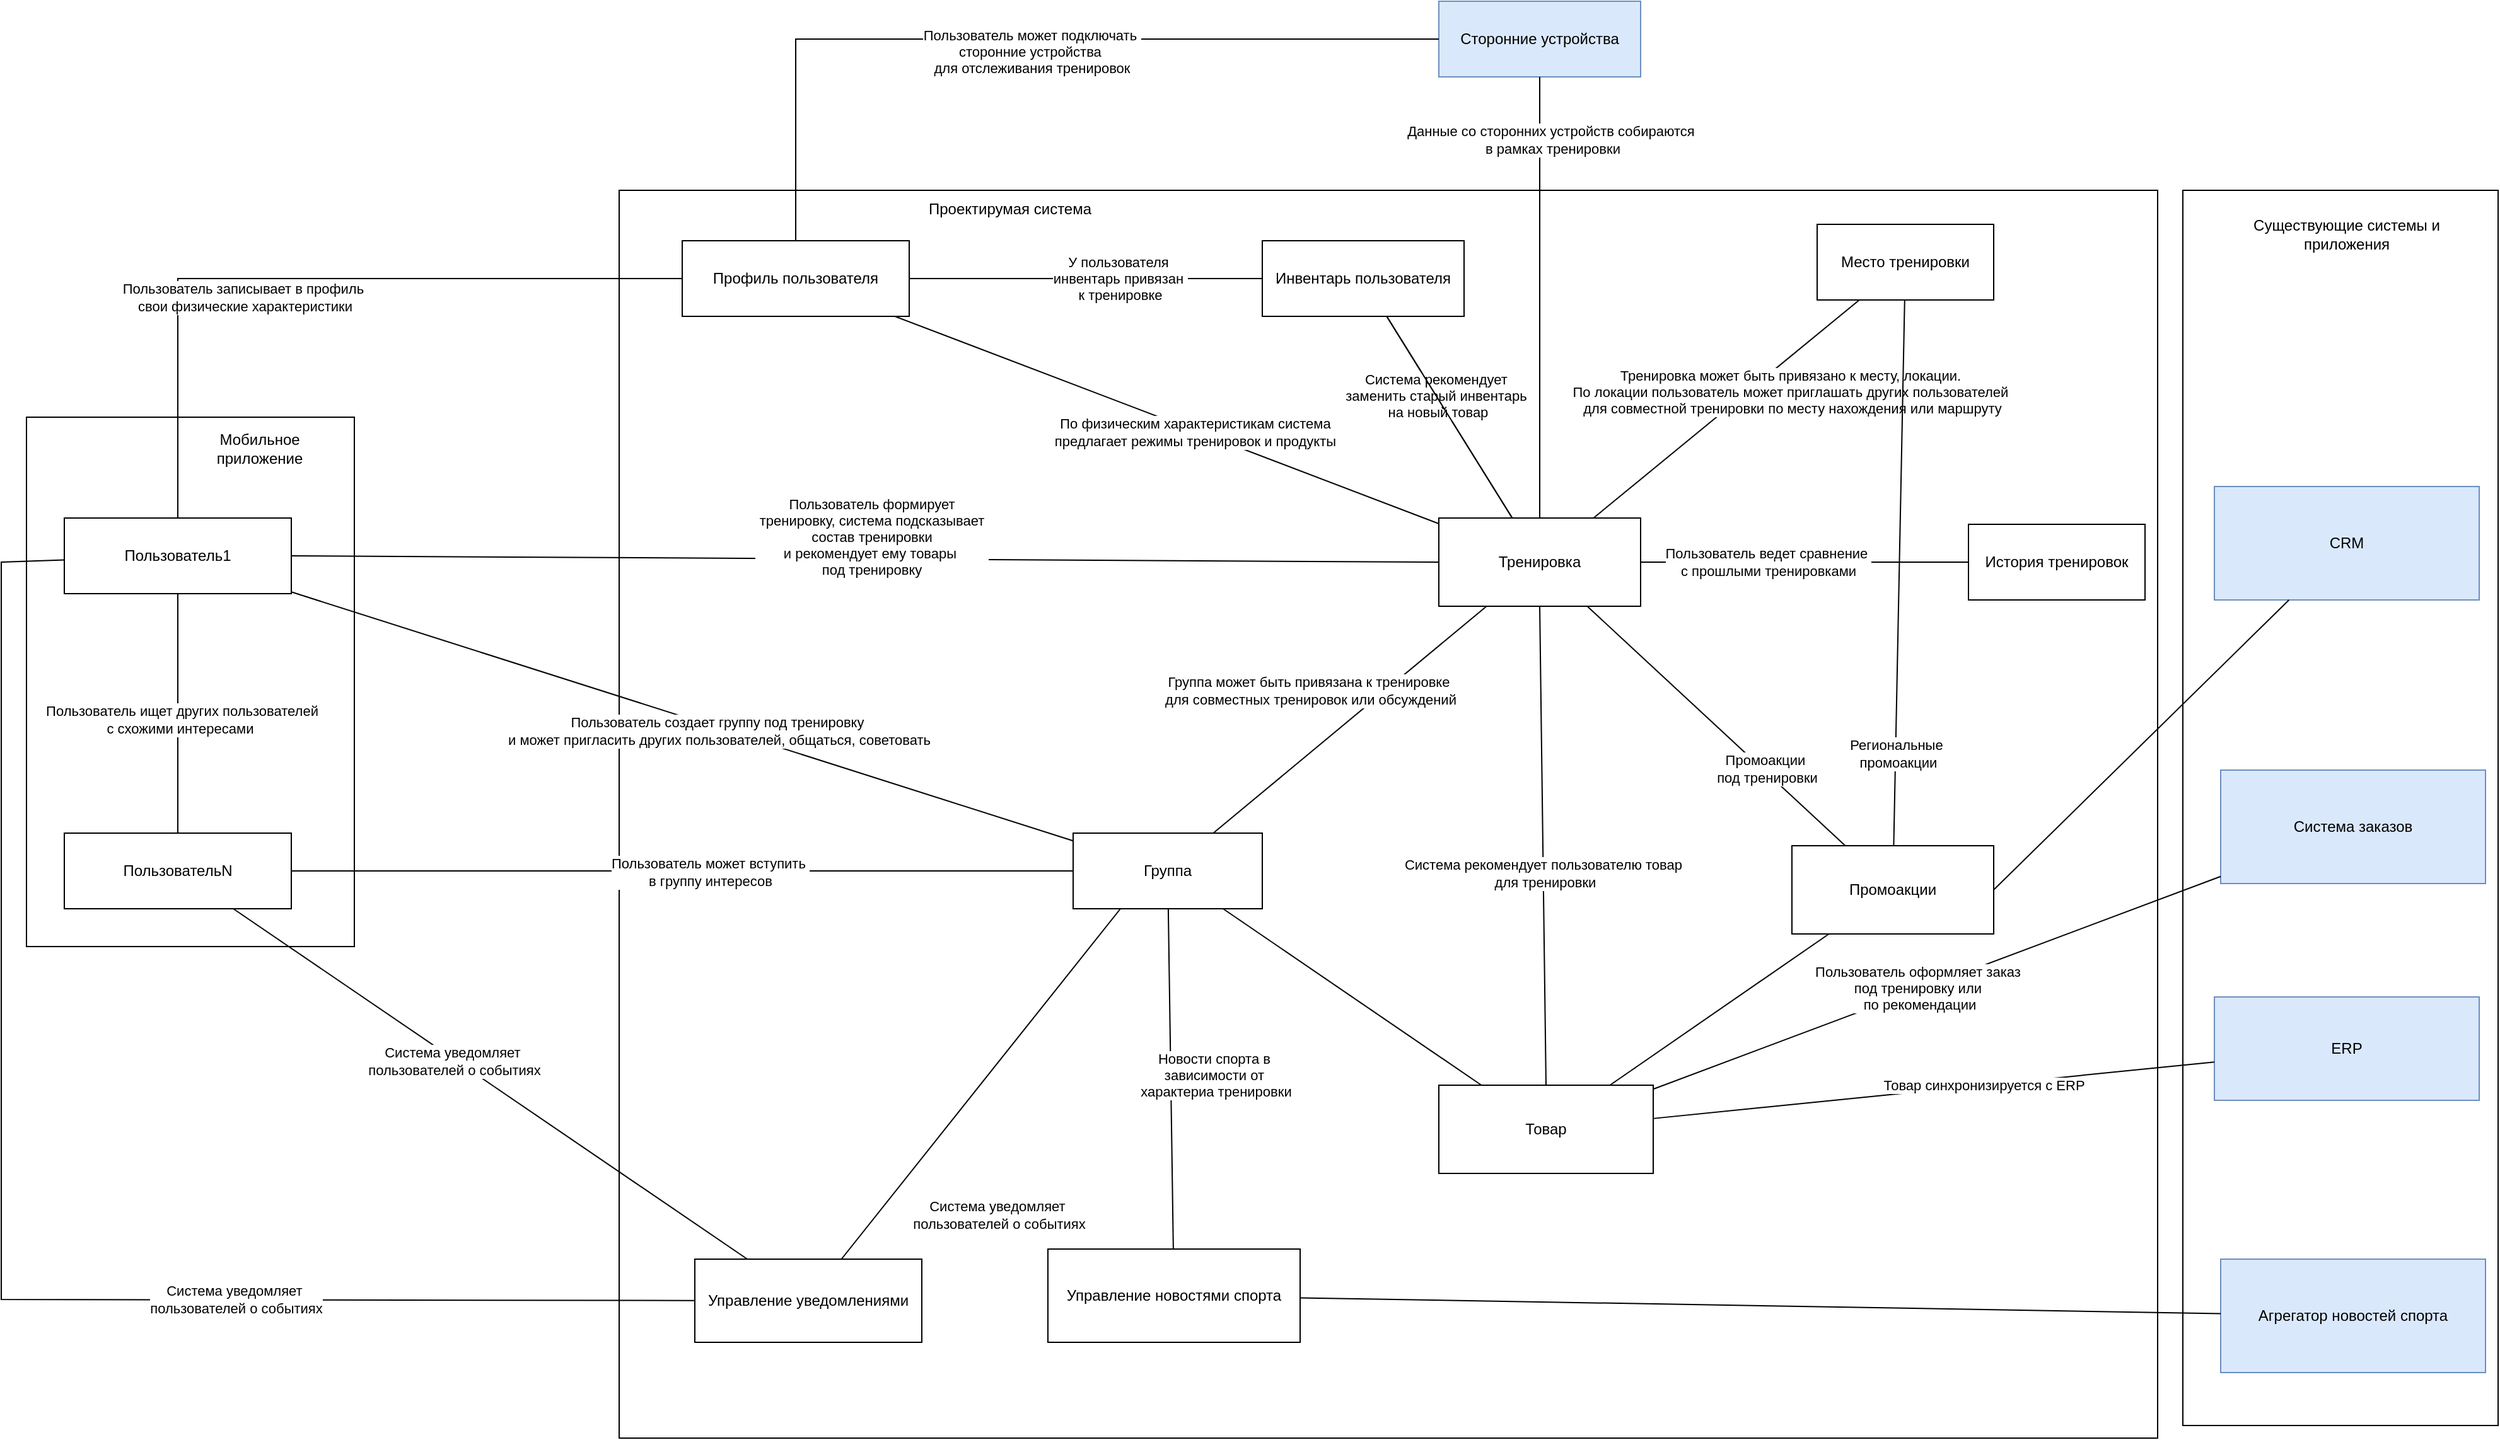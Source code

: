 <mxfile version="28.0.6">
  <diagram id="knsnF6ObBRKme7ACtTA0" name="Страница 1">
    <mxGraphModel dx="2741" dy="1985" grid="1" gridSize="10" guides="1" tooltips="1" connect="1" arrows="1" fold="1" page="1" pageScale="1" pageWidth="1169" pageHeight="827" math="0" shadow="0">
      <root>
        <mxCell id="0" />
        <mxCell id="1" parent="0" />
        <mxCell id="5rGbsbJMOas40W4paa9o-69" value="" style="rounded=0;whiteSpace=wrap;html=1;" vertex="1" parent="1">
          <mxGeometry x="1190" y="-500" width="250" height="980" as="geometry" />
        </mxCell>
        <mxCell id="5rGbsbJMOas40W4paa9o-66" value="" style="rounded=0;whiteSpace=wrap;html=1;" vertex="1" parent="1">
          <mxGeometry x="-520" y="-320" width="260" height="420" as="geometry" />
        </mxCell>
        <mxCell id="5rGbsbJMOas40W4paa9o-63" value="" style="rounded=0;whiteSpace=wrap;html=1;" vertex="1" parent="1">
          <mxGeometry x="-50" y="-500" width="1220" height="990" as="geometry" />
        </mxCell>
        <mxCell id="uNtTc-Wmph4pzVrM2ROG-3" value="Тренировка" style="rounded=0;whiteSpace=wrap;html=1;fillColor=#FFFFFF;" parent="1" vertex="1">
          <mxGeometry x="600" y="-240" width="160" height="70" as="geometry" />
        </mxCell>
        <mxCell id="uNtTc-Wmph4pzVrM2ROG-4" value="Группа" style="rounded=0;whiteSpace=wrap;html=1;" parent="1" vertex="1">
          <mxGeometry x="310" y="10" width="150" height="60" as="geometry" />
        </mxCell>
        <mxCell id="Q4NwFkbrb7sqt-uBTXur-2" value="Товар" style="rounded=0;whiteSpace=wrap;html=1;" parent="1" vertex="1">
          <mxGeometry x="600" y="210" width="170" height="70" as="geometry" />
        </mxCell>
        <mxCell id="Q4NwFkbrb7sqt-uBTXur-11" value="ERP" style="rounded=0;whiteSpace=wrap;html=1;fillColor=#dae8fc;strokeColor=#6c8ebf;" parent="1" vertex="1">
          <mxGeometry x="1215" y="140" width="210" height="82" as="geometry" />
        </mxCell>
        <mxCell id="Q4NwFkbrb7sqt-uBTXur-12" value="" style="endArrow=none;html=1;rounded=0;" parent="1" source="Q4NwFkbrb7sqt-uBTXur-2" target="Q4NwFkbrb7sqt-uBTXur-11" edge="1">
          <mxGeometry width="50" height="50" relative="1" as="geometry">
            <mxPoint x="450" y="290" as="sourcePoint" />
            <mxPoint x="500" y="240" as="targetPoint" />
          </mxGeometry>
        </mxCell>
        <mxCell id="DbaH6nA7okpj-h0mhGXv-4" value="Товар синхронизируется с ERP" style="edgeLabel;html=1;align=center;verticalAlign=middle;resizable=0;points=[];" parent="Q4NwFkbrb7sqt-uBTXur-12" vertex="1" connectable="0">
          <mxGeometry x="0.178" y="1" relative="1" as="geometry">
            <mxPoint y="1" as="offset" />
          </mxGeometry>
        </mxCell>
        <mxCell id="Q4NwFkbrb7sqt-uBTXur-13" value="" style="endArrow=none;html=1;rounded=0;entryX=0;entryY=0.5;entryDx=0;entryDy=0;exitX=1;exitY=0.5;exitDx=0;exitDy=0;" parent="1" source="a4ZsJ5WFxNML0yxiNX1Z-1" target="uNtTc-Wmph4pzVrM2ROG-3" edge="1">
          <mxGeometry width="50" height="50" relative="1" as="geometry">
            <mxPoint x="180" y="120" as="sourcePoint" />
            <mxPoint x="500" y="180" as="targetPoint" />
          </mxGeometry>
        </mxCell>
        <mxCell id="DbaH6nA7okpj-h0mhGXv-1" value="Пользователь формирует&lt;div&gt;&amp;nbsp;тренировку, система подсказывает&amp;nbsp;&lt;/div&gt;&lt;div&gt;состав тренировки&lt;/div&gt;&lt;div&gt;и рекомендует ему товары&amp;nbsp;&lt;/div&gt;&lt;div&gt;п&lt;span style=&quot;background-color: light-dark(#ffffff, var(--ge-dark-color, #121212)); color: light-dark(rgb(0, 0, 0), rgb(255, 255, 255));&quot;&gt;од тренировку&lt;/span&gt;&lt;/div&gt;" style="edgeLabel;html=1;align=center;verticalAlign=middle;resizable=0;points=[];" parent="Q4NwFkbrb7sqt-uBTXur-13" vertex="1" connectable="0">
          <mxGeometry x="0.117" y="-2" relative="1" as="geometry">
            <mxPoint x="-48" y="-20" as="offset" />
          </mxGeometry>
        </mxCell>
        <mxCell id="Q4NwFkbrb7sqt-uBTXur-14" value="" style="endArrow=none;html=1;rounded=0;exitX=0.5;exitY=0;exitDx=0;exitDy=0;entryX=0.5;entryY=1;entryDx=0;entryDy=0;" parent="1" source="Q4NwFkbrb7sqt-uBTXur-2" target="uNtTc-Wmph4pzVrM2ROG-3" edge="1">
          <mxGeometry width="50" height="50" relative="1" as="geometry">
            <mxPoint x="410" y="290" as="sourcePoint" />
            <mxPoint x="460" y="240" as="targetPoint" />
          </mxGeometry>
        </mxCell>
        <mxCell id="DbaH6nA7okpj-h0mhGXv-3" value="Система рекомендует пользователю товар&amp;nbsp;&lt;div&gt;для тренировки&lt;/div&gt;" style="edgeLabel;html=1;align=center;verticalAlign=middle;resizable=0;points=[];" parent="Q4NwFkbrb7sqt-uBTXur-14" vertex="1" connectable="0">
          <mxGeometry x="-0.108" y="-1" relative="1" as="geometry">
            <mxPoint y="1" as="offset" />
          </mxGeometry>
        </mxCell>
        <mxCell id="Q4NwFkbrb7sqt-uBTXur-15" value="" style="endArrow=none;html=1;rounded=0;" parent="1" source="uNtTc-Wmph4pzVrM2ROG-4" target="uNtTc-Wmph4pzVrM2ROG-3" edge="1">
          <mxGeometry width="50" height="50" relative="1" as="geometry">
            <mxPoint x="450" y="230" as="sourcePoint" />
            <mxPoint x="470" y="120" as="targetPoint" />
          </mxGeometry>
        </mxCell>
        <mxCell id="DbaH6nA7okpj-h0mhGXv-2" value="Группа может быть привязана к тренировке&amp;nbsp;&lt;div&gt;для совместных тренировок или обсуждений&lt;/div&gt;" style="edgeLabel;html=1;align=center;verticalAlign=middle;resizable=0;points=[];" parent="Q4NwFkbrb7sqt-uBTXur-15" vertex="1" connectable="0">
          <mxGeometry x="0.533" y="-1" relative="1" as="geometry">
            <mxPoint x="-90" y="24" as="offset" />
          </mxGeometry>
        </mxCell>
        <mxCell id="a4ZsJ5WFxNML0yxiNX1Z-1" value="Пользователь1" style="rounded=0;whiteSpace=wrap;html=1;fillColor=#FFFFFF;" parent="1" vertex="1">
          <mxGeometry x="-490" y="-240" width="180" height="60" as="geometry" />
        </mxCell>
        <mxCell id="5rGbsbJMOas40W4paa9o-1" value="ПользовательN" style="rounded=0;whiteSpace=wrap;html=1;" vertex="1" parent="1">
          <mxGeometry x="-490" y="10" width="180" height="60" as="geometry" />
        </mxCell>
        <mxCell id="5rGbsbJMOas40W4paa9o-2" value="" style="endArrow=none;html=1;rounded=0;" edge="1" parent="1" source="uNtTc-Wmph4pzVrM2ROG-4" target="5rGbsbJMOas40W4paa9o-1">
          <mxGeometry width="50" height="50" relative="1" as="geometry">
            <mxPoint x="800" y="230" as="sourcePoint" />
            <mxPoint x="850" y="180" as="targetPoint" />
          </mxGeometry>
        </mxCell>
        <mxCell id="5rGbsbJMOas40W4paa9o-8" value="Пользователь может вступить&amp;nbsp;&lt;div&gt;в группу интересов&lt;/div&gt;" style="edgeLabel;html=1;align=center;verticalAlign=middle;resizable=0;points=[];" vertex="1" connectable="0" parent="5rGbsbJMOas40W4paa9o-2">
          <mxGeometry x="-0.069" y="1" relative="1" as="geometry">
            <mxPoint as="offset" />
          </mxGeometry>
        </mxCell>
        <mxCell id="5rGbsbJMOas40W4paa9o-3" value="Место тренировки" style="rounded=0;whiteSpace=wrap;html=1;" vertex="1" parent="1">
          <mxGeometry x="900" y="-473" width="140" height="60" as="geometry" />
        </mxCell>
        <mxCell id="5rGbsbJMOas40W4paa9o-4" value="" style="endArrow=none;html=1;rounded=0;" edge="1" parent="1" source="uNtTc-Wmph4pzVrM2ROG-3" target="5rGbsbJMOas40W4paa9o-3">
          <mxGeometry width="50" height="50" relative="1" as="geometry">
            <mxPoint x="510" y="240" as="sourcePoint" />
            <mxPoint x="560" y="190" as="targetPoint" />
          </mxGeometry>
        </mxCell>
        <mxCell id="5rGbsbJMOas40W4paa9o-5" value="Тренировка может быть привязано к месту, локации.&amp;nbsp;&lt;div&gt;По локации пользователь может приглашать других пользователей&amp;nbsp;&lt;/div&gt;&lt;div&gt;для совместной тренировки по месту нахождения или маршруту&lt;/div&gt;" style="edgeLabel;html=1;align=center;verticalAlign=middle;resizable=0;points=[];" vertex="1" connectable="0" parent="5rGbsbJMOas40W4paa9o-4">
          <mxGeometry x="0.213" y="-1" relative="1" as="geometry">
            <mxPoint x="29" y="4" as="offset" />
          </mxGeometry>
        </mxCell>
        <mxCell id="5rGbsbJMOas40W4paa9o-6" value="" style="endArrow=none;html=1;rounded=0;" edge="1" parent="1" source="uNtTc-Wmph4pzVrM2ROG-4" target="a4ZsJ5WFxNML0yxiNX1Z-1">
          <mxGeometry width="50" height="50" relative="1" as="geometry">
            <mxPoint x="330" y="240" as="sourcePoint" />
            <mxPoint x="380" y="190" as="targetPoint" />
          </mxGeometry>
        </mxCell>
        <mxCell id="5rGbsbJMOas40W4paa9o-7" value="Пользователь создает группу под тренировку&amp;nbsp;&lt;div&gt;и может пригласить других пользователей, общаться, советовать&lt;/div&gt;" style="edgeLabel;html=1;align=center;verticalAlign=middle;resizable=0;points=[];" vertex="1" connectable="0" parent="5rGbsbJMOas40W4paa9o-6">
          <mxGeometry x="-0.094" y="2" relative="1" as="geometry">
            <mxPoint as="offset" />
          </mxGeometry>
        </mxCell>
        <mxCell id="5rGbsbJMOas40W4paa9o-9" value="История тренировок" style="rounded=0;whiteSpace=wrap;html=1;" vertex="1" parent="1">
          <mxGeometry x="1020" y="-235" width="140" height="60" as="geometry" />
        </mxCell>
        <mxCell id="5rGbsbJMOas40W4paa9o-10" value="" style="endArrow=none;html=1;rounded=0;" edge="1" parent="1" source="uNtTc-Wmph4pzVrM2ROG-3" target="5rGbsbJMOas40W4paa9o-9">
          <mxGeometry width="50" height="50" relative="1" as="geometry">
            <mxPoint x="720" y="200" as="sourcePoint" />
            <mxPoint x="770" y="150" as="targetPoint" />
          </mxGeometry>
        </mxCell>
        <mxCell id="5rGbsbJMOas40W4paa9o-11" value="Пользователь ведет сравнение&amp;nbsp;&lt;div&gt;с прошлыми тренировками&lt;/div&gt;" style="edgeLabel;html=1;align=center;verticalAlign=middle;resizable=0;points=[];" vertex="1" connectable="0" parent="5rGbsbJMOas40W4paa9o-10">
          <mxGeometry x="-0.224" relative="1" as="geometry">
            <mxPoint as="offset" />
          </mxGeometry>
        </mxCell>
        <mxCell id="5rGbsbJMOas40W4paa9o-12" value="" style="endArrow=none;html=1;rounded=0;" edge="1" parent="1" source="uNtTc-Wmph4pzVrM2ROG-4" target="Q4NwFkbrb7sqt-uBTXur-2">
          <mxGeometry width="50" height="50" relative="1" as="geometry">
            <mxPoint x="250" y="200" as="sourcePoint" />
            <mxPoint x="300" y="150" as="targetPoint" />
          </mxGeometry>
        </mxCell>
        <mxCell id="5rGbsbJMOas40W4paa9o-13" value="" style="endArrow=none;html=1;rounded=0;" edge="1" parent="1" source="5rGbsbJMOas40W4paa9o-1" target="a4ZsJ5WFxNML0yxiNX1Z-1">
          <mxGeometry width="50" height="50" relative="1" as="geometry">
            <mxPoint x="260" y="200" as="sourcePoint" />
            <mxPoint x="310" y="150" as="targetPoint" />
          </mxGeometry>
        </mxCell>
        <mxCell id="5rGbsbJMOas40W4paa9o-14" value="Пользователь ищет других пользователей&lt;div&gt;с схожими интересами&amp;nbsp;&lt;/div&gt;" style="edgeLabel;html=1;align=center;verticalAlign=middle;resizable=0;points=[];" vertex="1" connectable="0" parent="5rGbsbJMOas40W4paa9o-13">
          <mxGeometry x="-0.046" y="-3" relative="1" as="geometry">
            <mxPoint as="offset" />
          </mxGeometry>
        </mxCell>
        <mxCell id="5rGbsbJMOas40W4paa9o-15" value="Профиль пользователя" style="rounded=0;whiteSpace=wrap;html=1;" vertex="1" parent="1">
          <mxGeometry y="-460" width="180" height="60" as="geometry" />
        </mxCell>
        <mxCell id="5rGbsbJMOas40W4paa9o-16" value="" style="endArrow=none;html=1;rounded=0;" edge="1" parent="1" source="5rGbsbJMOas40W4paa9o-15" target="a4ZsJ5WFxNML0yxiNX1Z-1">
          <mxGeometry width="50" height="50" relative="1" as="geometry">
            <mxPoint x="-50" y="50" as="sourcePoint" />
            <mxPoint as="targetPoint" />
            <Array as="points">
              <mxPoint x="-400" y="-430" />
            </Array>
          </mxGeometry>
        </mxCell>
        <mxCell id="5rGbsbJMOas40W4paa9o-17" value="Пользователь записывает в профиль&amp;nbsp;&lt;div&gt;с&lt;span style=&quot;background-color: light-dark(#ffffff, var(--ge-dark-color, #121212)); color: light-dark(rgb(0, 0, 0), rgb(255, 255, 255));&quot;&gt;вои физические характеристики&lt;/span&gt;&lt;/div&gt;" style="edgeLabel;html=1;align=center;verticalAlign=middle;resizable=0;points=[];" vertex="1" connectable="0" parent="5rGbsbJMOas40W4paa9o-16">
          <mxGeometry x="0.081" y="-1" relative="1" as="geometry">
            <mxPoint x="-28" y="16" as="offset" />
          </mxGeometry>
        </mxCell>
        <mxCell id="5rGbsbJMOas40W4paa9o-19" value="" style="endArrow=none;html=1;rounded=0;" edge="1" parent="1" source="uNtTc-Wmph4pzVrM2ROG-3" target="5rGbsbJMOas40W4paa9o-15">
          <mxGeometry width="50" height="50" relative="1" as="geometry">
            <mxPoint x="310" y="-290" as="sourcePoint" />
            <mxPoint x="10" y="-130" as="targetPoint" />
          </mxGeometry>
        </mxCell>
        <mxCell id="5rGbsbJMOas40W4paa9o-20" value="По физическим характеристикам система&amp;nbsp;&lt;div&gt;предлагает режимы тренировок и продукты&amp;nbsp;&lt;/div&gt;" style="edgeLabel;html=1;align=center;verticalAlign=middle;resizable=0;points=[];" vertex="1" connectable="0" parent="5rGbsbJMOas40W4paa9o-19">
          <mxGeometry x="-0.11" relative="1" as="geometry">
            <mxPoint as="offset" />
          </mxGeometry>
        </mxCell>
        <mxCell id="5rGbsbJMOas40W4paa9o-22" value="" style="endArrow=none;html=1;rounded=0;" edge="1" parent="1" source="5rGbsbJMOas40W4paa9o-21" target="5rGbsbJMOas40W4paa9o-15">
          <mxGeometry width="50" height="50" relative="1" as="geometry">
            <mxPoint x="320" y="-150" as="sourcePoint" />
            <mxPoint x="370" y="-200" as="targetPoint" />
          </mxGeometry>
        </mxCell>
        <mxCell id="5rGbsbJMOas40W4paa9o-23" value="У пользователя&amp;nbsp;&lt;div&gt;инвентарь&amp;nbsp;&lt;span style=&quot;background-color: light-dark(#ffffff, var(--ge-dark-color, #121212)); color: light-dark(rgb(0, 0, 0), rgb(255, 255, 255));&quot;&gt;привязан&amp;nbsp;&lt;/span&gt;&lt;/div&gt;&lt;div&gt;&lt;span style=&quot;background-color: light-dark(#ffffff, var(--ge-dark-color, #121212)); color: light-dark(rgb(0, 0, 0), rgb(255, 255, 255));&quot;&gt;к тренировке&lt;/span&gt;&lt;/div&gt;" style="edgeLabel;html=1;align=center;verticalAlign=middle;resizable=0;points=[];" vertex="1" connectable="0" parent="5rGbsbJMOas40W4paa9o-22">
          <mxGeometry x="-0.188" relative="1" as="geometry">
            <mxPoint as="offset" />
          </mxGeometry>
        </mxCell>
        <mxCell id="5rGbsbJMOas40W4paa9o-25" value="" style="endArrow=none;html=1;rounded=0;" edge="1" parent="1" source="uNtTc-Wmph4pzVrM2ROG-3" target="5rGbsbJMOas40W4paa9o-21">
          <mxGeometry width="50" height="50" relative="1" as="geometry">
            <mxPoint x="320" y="-150" as="sourcePoint" />
            <mxPoint x="370" y="-200" as="targetPoint" />
          </mxGeometry>
        </mxCell>
        <mxCell id="5rGbsbJMOas40W4paa9o-27" value="Система рекомендует&amp;nbsp;&lt;div&gt;заменить старый инвентарь&amp;nbsp;&lt;/div&gt;&lt;div&gt;на новый товар&lt;/div&gt;" style="edgeLabel;html=1;align=center;verticalAlign=middle;resizable=0;points=[];" vertex="1" connectable="0" parent="5rGbsbJMOas40W4paa9o-25">
          <mxGeometry x="0.212" relative="1" as="geometry">
            <mxPoint x="1" as="offset" />
          </mxGeometry>
        </mxCell>
        <mxCell id="5rGbsbJMOas40W4paa9o-28" value="Система заказов" style="rounded=0;whiteSpace=wrap;html=1;fillColor=#dae8fc;strokeColor=#6c8ebf;" vertex="1" parent="1">
          <mxGeometry x="1220" y="-40" width="210" height="90" as="geometry" />
        </mxCell>
        <mxCell id="5rGbsbJMOas40W4paa9o-29" value="" style="endArrow=none;html=1;rounded=0;" edge="1" parent="1" source="5rGbsbJMOas40W4paa9o-28" target="Q4NwFkbrb7sqt-uBTXur-2">
          <mxGeometry width="50" height="50" relative="1" as="geometry">
            <mxPoint x="680" y="80" as="sourcePoint" />
            <mxPoint x="730" y="30" as="targetPoint" />
            <Array as="points" />
          </mxGeometry>
        </mxCell>
        <mxCell id="5rGbsbJMOas40W4paa9o-30" value="Пользователь оформляет заказ&amp;nbsp;&lt;div&gt;под тренировку или&amp;nbsp;&lt;/div&gt;&lt;div&gt;по рекомендации&lt;/div&gt;" style="edgeLabel;html=1;align=center;verticalAlign=middle;resizable=0;points=[];" vertex="1" connectable="0" parent="5rGbsbJMOas40W4paa9o-29">
          <mxGeometry x="0.061" relative="1" as="geometry">
            <mxPoint y="-1" as="offset" />
          </mxGeometry>
        </mxCell>
        <mxCell id="5rGbsbJMOas40W4paa9o-33" value="Управление уведомлениями" style="rounded=0;whiteSpace=wrap;html=1;" vertex="1" parent="1">
          <mxGeometry x="10" y="348" width="180" height="66" as="geometry" />
        </mxCell>
        <mxCell id="5rGbsbJMOas40W4paa9o-34" value="" style="endArrow=none;html=1;rounded=0;" edge="1" parent="1" source="5rGbsbJMOas40W4paa9o-33" target="a4ZsJ5WFxNML0yxiNX1Z-1">
          <mxGeometry width="50" height="50" relative="1" as="geometry">
            <mxPoint x="80" y="80" as="sourcePoint" />
            <mxPoint x="130" y="30" as="targetPoint" />
            <Array as="points">
              <mxPoint x="-540" y="380" />
              <mxPoint x="-540" y="-205" />
            </Array>
          </mxGeometry>
        </mxCell>
        <mxCell id="5rGbsbJMOas40W4paa9o-40" value="Система уведомляет&amp;nbsp;&lt;div&gt;пользователей о событиях&lt;/div&gt;" style="edgeLabel;html=1;align=center;verticalAlign=middle;resizable=0;points=[];" vertex="1" connectable="0" parent="5rGbsbJMOas40W4paa9o-34">
          <mxGeometry x="-0.383" y="-1" relative="1" as="geometry">
            <mxPoint x="1" as="offset" />
          </mxGeometry>
        </mxCell>
        <mxCell id="5rGbsbJMOas40W4paa9o-35" value="" style="endArrow=none;html=1;rounded=0;exitX=0.25;exitY=1;exitDx=0;exitDy=0;" edge="1" parent="1" source="uNtTc-Wmph4pzVrM2ROG-4" target="5rGbsbJMOas40W4paa9o-33">
          <mxGeometry width="50" height="50" relative="1" as="geometry">
            <mxPoint x="80" y="80" as="sourcePoint" />
            <mxPoint x="130" y="30" as="targetPoint" />
            <Array as="points" />
          </mxGeometry>
        </mxCell>
        <mxCell id="5rGbsbJMOas40W4paa9o-38" value="Система уведомляет&amp;nbsp;&lt;div&gt;пользователей о событиях&lt;/div&gt;" style="edgeLabel;html=1;align=center;verticalAlign=middle;resizable=0;points=[];" vertex="1" connectable="0" parent="5rGbsbJMOas40W4paa9o-35">
          <mxGeometry x="0.72" y="3" relative="1" as="geometry">
            <mxPoint x="91" y="2" as="offset" />
          </mxGeometry>
        </mxCell>
        <mxCell id="5rGbsbJMOas40W4paa9o-37" value="" style="endArrow=none;html=1;rounded=0;" edge="1" parent="1" source="5rGbsbJMOas40W4paa9o-1" target="5rGbsbJMOas40W4paa9o-33">
          <mxGeometry width="50" height="50" relative="1" as="geometry">
            <mxPoint x="80" y="80" as="sourcePoint" />
            <mxPoint x="130" y="30" as="targetPoint" />
          </mxGeometry>
        </mxCell>
        <mxCell id="5rGbsbJMOas40W4paa9o-39" value="Система уведомляет&amp;nbsp;&lt;div&gt;пользователей о событиях&lt;/div&gt;" style="edgeLabel;html=1;align=center;verticalAlign=middle;resizable=0;points=[];" vertex="1" connectable="0" parent="5rGbsbJMOas40W4paa9o-37">
          <mxGeometry x="-0.141" y="-1" relative="1" as="geometry">
            <mxPoint as="offset" />
          </mxGeometry>
        </mxCell>
        <mxCell id="5rGbsbJMOas40W4paa9o-41" value="Сторонние устройства" style="rounded=0;whiteSpace=wrap;html=1;fillColor=#dae8fc;strokeColor=#6c8ebf;" vertex="1" parent="1">
          <mxGeometry x="600" y="-650" width="160" height="60" as="geometry" />
        </mxCell>
        <mxCell id="5rGbsbJMOas40W4paa9o-42" value="" style="endArrow=none;html=1;rounded=0;" edge="1" parent="1" source="uNtTc-Wmph4pzVrM2ROG-3" target="5rGbsbJMOas40W4paa9o-41">
          <mxGeometry width="50" height="50" relative="1" as="geometry">
            <mxPoint x="950" y="-10" as="sourcePoint" />
            <mxPoint x="1000" y="-60" as="targetPoint" />
          </mxGeometry>
        </mxCell>
        <mxCell id="5rGbsbJMOas40W4paa9o-64" value="Данные со сторонних устройств собираются&amp;nbsp;&lt;div&gt;в рамках тренировки&lt;/div&gt;" style="edgeLabel;html=1;align=center;verticalAlign=middle;resizable=0;points=[];" vertex="1" connectable="0" parent="5rGbsbJMOas40W4paa9o-42">
          <mxGeometry x="0.2" y="-7" relative="1" as="geometry">
            <mxPoint x="3" y="-90" as="offset" />
          </mxGeometry>
        </mxCell>
        <mxCell id="5rGbsbJMOas40W4paa9o-43" value="" style="endArrow=none;html=1;rounded=0;" edge="1" parent="1" source="uNtTc-Wmph4pzVrM2ROG-3" target="5rGbsbJMOas40W4paa9o-21">
          <mxGeometry width="50" height="50" relative="1" as="geometry">
            <mxPoint x="654" y="-240" as="sourcePoint" />
            <mxPoint x="427" y="-550" as="targetPoint" />
          </mxGeometry>
        </mxCell>
        <mxCell id="5rGbsbJMOas40W4paa9o-21" value="Инвентарь пользователя" style="rounded=0;whiteSpace=wrap;html=1;" vertex="1" parent="1">
          <mxGeometry x="460" y="-460" width="160" height="60" as="geometry" />
        </mxCell>
        <mxCell id="5rGbsbJMOas40W4paa9o-44" value="" style="endArrow=none;html=1;rounded=0;" edge="1" parent="1" source="5rGbsbJMOas40W4paa9o-15" target="5rGbsbJMOas40W4paa9o-41">
          <mxGeometry width="50" height="50" relative="1" as="geometry">
            <mxPoint x="400" y="-380" as="sourcePoint" />
            <mxPoint x="450" y="-430" as="targetPoint" />
            <Array as="points">
              <mxPoint x="90" y="-620" />
            </Array>
          </mxGeometry>
        </mxCell>
        <mxCell id="5rGbsbJMOas40W4paa9o-45" value="Пользователь может подключать&amp;nbsp;&lt;div&gt;сторонние устройства&amp;nbsp;&lt;/div&gt;&lt;div&gt;для отслеживания тренировок&lt;/div&gt;" style="edgeLabel;html=1;align=center;verticalAlign=middle;resizable=0;points=[];" vertex="1" connectable="0" parent="5rGbsbJMOas40W4paa9o-44">
          <mxGeometry x="0.691" relative="1" as="geometry">
            <mxPoint x="-220" y="10" as="offset" />
          </mxGeometry>
        </mxCell>
        <mxCell id="5rGbsbJMOas40W4paa9o-46" value="Промоакции" style="rounded=0;whiteSpace=wrap;html=1;" vertex="1" parent="1">
          <mxGeometry x="880" y="20" width="160" height="70" as="geometry" />
        </mxCell>
        <mxCell id="5rGbsbJMOas40W4paa9o-47" value="Управление новостями спорта" style="rounded=0;whiteSpace=wrap;html=1;" vertex="1" parent="1">
          <mxGeometry x="290" y="340" width="200" height="74" as="geometry" />
        </mxCell>
        <mxCell id="5rGbsbJMOas40W4paa9o-48" value="" style="endArrow=none;html=1;rounded=0;" edge="1" parent="1" source="uNtTc-Wmph4pzVrM2ROG-3" target="5rGbsbJMOas40W4paa9o-46">
          <mxGeometry width="50" height="50" relative="1" as="geometry">
            <mxPoint x="350" y="150" as="sourcePoint" />
            <mxPoint x="170" y="180" as="targetPoint" />
          </mxGeometry>
        </mxCell>
        <mxCell id="5rGbsbJMOas40W4paa9o-49" value="Промоакции&amp;nbsp;&lt;div&gt;под тренировки&lt;/div&gt;" style="edgeLabel;html=1;align=center;verticalAlign=middle;resizable=0;points=[];" vertex="1" connectable="0" parent="5rGbsbJMOas40W4paa9o-48">
          <mxGeometry x="0.374" y="2" relative="1" as="geometry">
            <mxPoint as="offset" />
          </mxGeometry>
        </mxCell>
        <mxCell id="5rGbsbJMOas40W4paa9o-50" value="" style="endArrow=none;html=1;rounded=0;" edge="1" parent="1" source="5rGbsbJMOas40W4paa9o-46" target="Q4NwFkbrb7sqt-uBTXur-2">
          <mxGeometry width="50" height="50" relative="1" as="geometry">
            <mxPoint x="420" y="110" as="sourcePoint" />
            <mxPoint x="470" y="60" as="targetPoint" />
          </mxGeometry>
        </mxCell>
        <mxCell id="5rGbsbJMOas40W4paa9o-52" value="" style="endArrow=none;html=1;rounded=0;" edge="1" parent="1" source="5rGbsbJMOas40W4paa9o-46" target="5rGbsbJMOas40W4paa9o-3">
          <mxGeometry width="50" height="50" relative="1" as="geometry">
            <mxPoint x="780" y="50" as="sourcePoint" />
            <mxPoint x="830" as="targetPoint" />
          </mxGeometry>
        </mxCell>
        <mxCell id="5rGbsbJMOas40W4paa9o-53" value="Региональные&amp;nbsp;&lt;div&gt;промоакции&lt;/div&gt;" style="edgeLabel;html=1;align=center;verticalAlign=middle;resizable=0;points=[];" vertex="1" connectable="0" parent="5rGbsbJMOas40W4paa9o-52">
          <mxGeometry x="-0.663" y="-2" relative="1" as="geometry">
            <mxPoint as="offset" />
          </mxGeometry>
        </mxCell>
        <mxCell id="5rGbsbJMOas40W4paa9o-54" value="" style="endArrow=none;html=1;rounded=0;" edge="1" parent="1" source="5rGbsbJMOas40W4paa9o-47" target="uNtTc-Wmph4pzVrM2ROG-4">
          <mxGeometry width="50" height="50" relative="1" as="geometry">
            <mxPoint x="280" y="210" as="sourcePoint" />
            <mxPoint x="330" y="160" as="targetPoint" />
          </mxGeometry>
        </mxCell>
        <mxCell id="5rGbsbJMOas40W4paa9o-55" value="Новости спорта в&amp;nbsp;&lt;div&gt;зависимости от&amp;nbsp;&lt;/div&gt;&lt;div&gt;характериа тренировки&lt;/div&gt;" style="edgeLabel;html=1;align=center;verticalAlign=middle;resizable=0;points=[];" vertex="1" connectable="0" parent="5rGbsbJMOas40W4paa9o-54">
          <mxGeometry x="-0.21" y="-2" relative="1" as="geometry">
            <mxPoint x="33" y="-32" as="offset" />
          </mxGeometry>
        </mxCell>
        <mxCell id="5rGbsbJMOas40W4paa9o-56" value="Агрегатор новостей спорта" style="rounded=0;whiteSpace=wrap;html=1;fillColor=#dae8fc;strokeColor=#6c8ebf;" vertex="1" parent="1">
          <mxGeometry x="1220" y="348" width="210" height="90" as="geometry" />
        </mxCell>
        <mxCell id="5rGbsbJMOas40W4paa9o-57" value="" style="endArrow=none;html=1;rounded=0;" edge="1" parent="1" source="5rGbsbJMOas40W4paa9o-56" target="5rGbsbJMOas40W4paa9o-47">
          <mxGeometry width="50" height="50" relative="1" as="geometry">
            <mxPoint x="630" y="30" as="sourcePoint" />
            <mxPoint x="680" y="-20" as="targetPoint" />
          </mxGeometry>
        </mxCell>
        <mxCell id="5rGbsbJMOas40W4paa9o-58" value="CRM" style="rounded=0;whiteSpace=wrap;html=1;fillColor=#dae8fc;strokeColor=#6c8ebf;" vertex="1" parent="1">
          <mxGeometry x="1215" y="-265" width="210" height="90" as="geometry" />
        </mxCell>
        <mxCell id="5rGbsbJMOas40W4paa9o-59" value="" style="endArrow=none;html=1;rounded=0;exitX=1;exitY=0.5;exitDx=0;exitDy=0;" edge="1" parent="1" source="5rGbsbJMOas40W4paa9o-46" target="5rGbsbJMOas40W4paa9o-58">
          <mxGeometry width="50" height="50" relative="1" as="geometry">
            <mxPoint x="690" y="30" as="sourcePoint" />
            <mxPoint x="740" y="-20" as="targetPoint" />
          </mxGeometry>
        </mxCell>
        <mxCell id="5rGbsbJMOas40W4paa9o-67" value="Проектирумая система" style="text;html=1;align=center;verticalAlign=middle;whiteSpace=wrap;rounded=0;" vertex="1" parent="1">
          <mxGeometry x="170" y="-500" width="180" height="30" as="geometry" />
        </mxCell>
        <mxCell id="5rGbsbJMOas40W4paa9o-68" value="Мобильное приложение" style="text;html=1;align=center;verticalAlign=middle;whiteSpace=wrap;rounded=0;" vertex="1" parent="1">
          <mxGeometry x="-380" y="-310" width="90" height="30" as="geometry" />
        </mxCell>
        <mxCell id="5rGbsbJMOas40W4paa9o-70" value="Существующие системы и приложения" style="text;html=1;align=center;verticalAlign=middle;whiteSpace=wrap;rounded=0;" vertex="1" parent="1">
          <mxGeometry x="1240" y="-480" width="160" height="30" as="geometry" />
        </mxCell>
      </root>
    </mxGraphModel>
  </diagram>
</mxfile>
